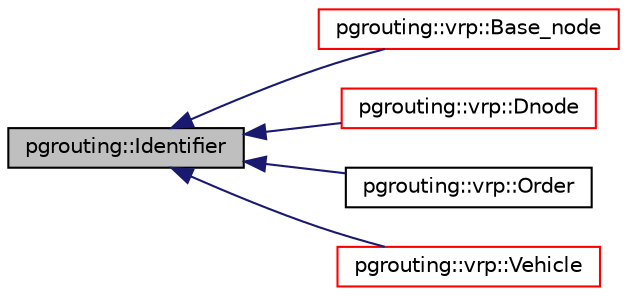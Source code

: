 digraph "pgrouting::Identifier"
{
  edge [fontname="Helvetica",fontsize="10",labelfontname="Helvetica",labelfontsize="10"];
  node [fontname="Helvetica",fontsize="10",shape=record];
  rankdir="LR";
  Node0 [label="pgrouting::Identifier",height=0.2,width=0.4,color="black", fillcolor="grey75", style="filled", fontcolor="black"];
  Node0 -> Node1 [dir="back",color="midnightblue",fontsize="10",style="solid",fontname="Helvetica"];
  Node1 [label="pgrouting::vrp::Base_node",height=0.2,width=0.4,color="red", fillcolor="white", style="filled",URL="$classpgrouting_1_1vrp_1_1Base__node.html",tooltip="The Base_node class defines the operations that can be performed in a 2D node. "];
  Node0 -> Node3 [dir="back",color="midnightblue",fontsize="10",style="solid",fontname="Helvetica"];
  Node3 [label="pgrouting::vrp::Dnode",height=0.2,width=0.4,color="red", fillcolor="white", style="filled",URL="$classpgrouting_1_1vrp_1_1Dnode.html",tooltip="The Dnode class defines a the basic operations when data is a matrix. "];
  Node0 -> Node6 [dir="back",color="midnightblue",fontsize="10",style="solid",fontname="Helvetica"];
  Node6 [label="pgrouting::vrp::Order",height=0.2,width=0.4,color="black", fillcolor="white", style="filled",URL="$classpgrouting_1_1vrp_1_1Order.html"];
  Node0 -> Node7 [dir="back",color="midnightblue",fontsize="10",style="solid",fontname="Helvetica"];
  Node7 [label="pgrouting::vrp::Vehicle",height=0.2,width=0.4,color="red", fillcolor="white", style="filled",URL="$classpgrouting_1_1vrp_1_1Vehicle.html",tooltip="Vehicle with time windows. "];
}

